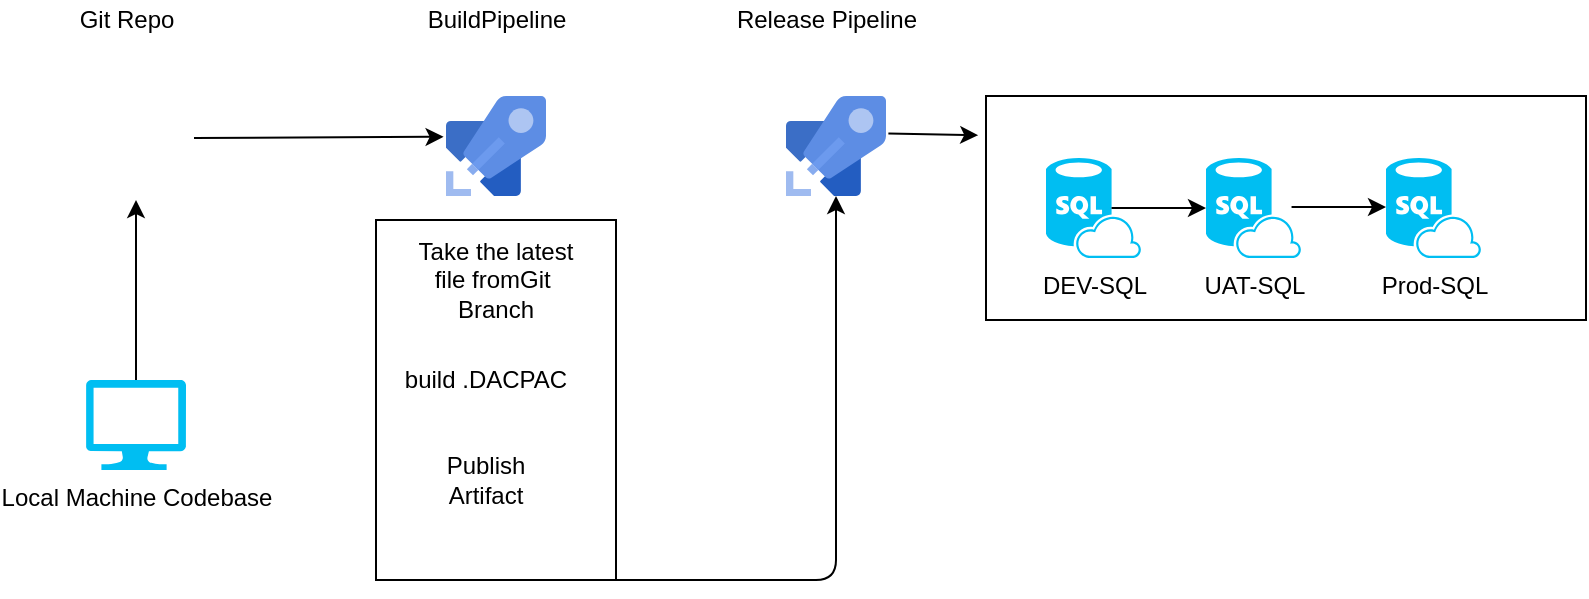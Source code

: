 <mxfile version="14.1.5" type="github">
  <diagram id="Rp6ueRdj8iFP_vZtpU46" name="Page-1">
    <mxGraphModel dx="1038" dy="491" grid="1" gridSize="10" guides="1" tooltips="1" connect="1" arrows="1" fold="1" page="1" pageScale="1" pageWidth="827" pageHeight="1169" math="0" shadow="0">
      <root>
        <mxCell id="0" />
        <mxCell id="1" parent="0" />
        <mxCell id="nJOXUhZg-ZHUmmu5_59A-1" value="Local Machine Codebase" style="verticalLabelPosition=bottom;html=1;verticalAlign=top;align=center;strokeColor=none;fillColor=#00BEF2;shape=mxgraph.azure.computer;pointerEvents=1;" vertex="1" parent="1">
          <mxGeometry x="80" y="280" width="50" height="45" as="geometry" />
        </mxCell>
        <mxCell id="nJOXUhZg-ZHUmmu5_59A-2" value="" style="shape=image;html=1;verticalAlign=top;verticalLabelPosition=bottom;labelBackgroundColor=#ffffff;imageAspect=0;aspect=fixed;image=https://cdn3.iconfinder.com/data/icons/social-media-2169/24/social_media_social_media_logo_git-128.png" vertex="1" parent="1">
          <mxGeometry x="76" y="130" width="58" height="58" as="geometry" />
        </mxCell>
        <mxCell id="nJOXUhZg-ZHUmmu5_59A-3" value="" style="endArrow=classic;html=1;exitX=0.5;exitY=0;exitDx=0;exitDy=0;exitPerimeter=0;" edge="1" parent="1" source="nJOXUhZg-ZHUmmu5_59A-1">
          <mxGeometry width="50" height="50" relative="1" as="geometry">
            <mxPoint x="100" y="250" as="sourcePoint" />
            <mxPoint x="105" y="190" as="targetPoint" />
          </mxGeometry>
        </mxCell>
        <mxCell id="nJOXUhZg-ZHUmmu5_59A-4" value="Git Repo" style="text;html=1;align=center;verticalAlign=middle;resizable=0;points=[];autosize=1;" vertex="1" parent="1">
          <mxGeometry x="70" y="90" width="60" height="20" as="geometry" />
        </mxCell>
        <mxCell id="nJOXUhZg-ZHUmmu5_59A-5" value="" style="aspect=fixed;html=1;points=[];align=center;image;fontSize=12;image=img/lib/mscae/Azure_Pipelines.svg;" vertex="1" parent="1">
          <mxGeometry x="260" y="138" width="50" height="50" as="geometry" />
        </mxCell>
        <mxCell id="nJOXUhZg-ZHUmmu5_59A-6" value="" style="endArrow=classic;html=1;exitX=1;exitY=0.5;exitDx=0;exitDy=0;entryX=-0.024;entryY=0.408;entryDx=0;entryDy=0;entryPerimeter=0;" edge="1" parent="1" source="nJOXUhZg-ZHUmmu5_59A-2" target="nJOXUhZg-ZHUmmu5_59A-5">
          <mxGeometry width="50" height="50" relative="1" as="geometry">
            <mxPoint x="160" y="180" as="sourcePoint" />
            <mxPoint x="210" y="130" as="targetPoint" />
          </mxGeometry>
        </mxCell>
        <mxCell id="nJOXUhZg-ZHUmmu5_59A-7" value="" style="rounded=0;whiteSpace=wrap;html=1;" vertex="1" parent="1">
          <mxGeometry x="225" y="200" width="120" height="180" as="geometry" />
        </mxCell>
        <mxCell id="nJOXUhZg-ZHUmmu5_59A-8" value="Take the latest file fromGit&amp;nbsp; Branch" style="text;html=1;strokeColor=none;fillColor=none;align=center;verticalAlign=middle;whiteSpace=wrap;rounded=0;" vertex="1" parent="1">
          <mxGeometry x="240" y="220" width="90" height="20" as="geometry" />
        </mxCell>
        <mxCell id="nJOXUhZg-ZHUmmu5_59A-10" value="build .DACPAC" style="text;html=1;strokeColor=none;fillColor=none;align=center;verticalAlign=middle;whiteSpace=wrap;rounded=0;" vertex="1" parent="1">
          <mxGeometry x="230" y="270" width="100" height="20" as="geometry" />
        </mxCell>
        <mxCell id="nJOXUhZg-ZHUmmu5_59A-12" value="Publish Artifact" style="text;html=1;strokeColor=none;fillColor=none;align=center;verticalAlign=middle;whiteSpace=wrap;rounded=0;" vertex="1" parent="1">
          <mxGeometry x="240" y="320" width="80" height="20" as="geometry" />
        </mxCell>
        <mxCell id="nJOXUhZg-ZHUmmu5_59A-13" value="" style="aspect=fixed;html=1;points=[];align=center;image;fontSize=12;image=img/lib/mscae/Azure_Pipelines.svg;" vertex="1" parent="1">
          <mxGeometry x="430" y="138" width="50" height="50" as="geometry" />
        </mxCell>
        <mxCell id="nJOXUhZg-ZHUmmu5_59A-14" value="Release Pipeline" style="text;html=1;align=center;verticalAlign=middle;resizable=0;points=[];autosize=1;" vertex="1" parent="1">
          <mxGeometry x="395" y="90" width="110" height="20" as="geometry" />
        </mxCell>
        <mxCell id="nJOXUhZg-ZHUmmu5_59A-15" value="BuildPipeline" style="text;html=1;align=center;verticalAlign=middle;resizable=0;points=[];autosize=1;" vertex="1" parent="1">
          <mxGeometry x="240" y="90" width="90" height="20" as="geometry" />
        </mxCell>
        <mxCell id="nJOXUhZg-ZHUmmu5_59A-16" value="" style="endArrow=classic;html=1;exitX=0.75;exitY=1;exitDx=0;exitDy=0;" edge="1" parent="1" source="nJOXUhZg-ZHUmmu5_59A-7" target="nJOXUhZg-ZHUmmu5_59A-13">
          <mxGeometry width="50" height="50" relative="1" as="geometry">
            <mxPoint x="455" y="390" as="sourcePoint" />
            <mxPoint x="445" y="230" as="targetPoint" />
            <Array as="points">
              <mxPoint x="455" y="380" />
            </Array>
          </mxGeometry>
        </mxCell>
        <mxCell id="nJOXUhZg-ZHUmmu5_59A-17" value="" style="rounded=0;whiteSpace=wrap;html=1;" vertex="1" parent="1">
          <mxGeometry x="530" y="138" width="300" height="112" as="geometry" />
        </mxCell>
        <mxCell id="nJOXUhZg-ZHUmmu5_59A-18" value="DEV-SQL" style="verticalLabelPosition=bottom;html=1;verticalAlign=top;align=center;strokeColor=none;fillColor=#00BEF2;shape=mxgraph.azure.sql_database_sql_azure;" vertex="1" parent="1">
          <mxGeometry x="560" y="169" width="47.5" height="50" as="geometry" />
        </mxCell>
        <mxCell id="nJOXUhZg-ZHUmmu5_59A-19" value="UAT-SQL" style="verticalLabelPosition=bottom;html=1;verticalAlign=top;align=center;strokeColor=none;fillColor=#00BEF2;shape=mxgraph.azure.sql_database_sql_azure;" vertex="1" parent="1">
          <mxGeometry x="640" y="169" width="47.5" height="50" as="geometry" />
        </mxCell>
        <mxCell id="nJOXUhZg-ZHUmmu5_59A-20" value="Prod-SQL" style="verticalLabelPosition=bottom;html=1;verticalAlign=top;align=center;strokeColor=none;fillColor=#00BEF2;shape=mxgraph.azure.sql_database_sql_azure;" vertex="1" parent="1">
          <mxGeometry x="730" y="169" width="47.5" height="50" as="geometry" />
        </mxCell>
        <mxCell id="nJOXUhZg-ZHUmmu5_59A-22" value="" style="endArrow=classic;html=1;entryX=-0.013;entryY=0.175;entryDx=0;entryDy=0;entryPerimeter=0;exitX=1.024;exitY=0.376;exitDx=0;exitDy=0;exitPerimeter=0;" edge="1" parent="1" source="nJOXUhZg-ZHUmmu5_59A-13" target="nJOXUhZg-ZHUmmu5_59A-17">
          <mxGeometry width="50" height="50" relative="1" as="geometry">
            <mxPoint x="470" y="238" as="sourcePoint" />
            <mxPoint x="520" y="188" as="targetPoint" />
          </mxGeometry>
        </mxCell>
        <mxCell id="nJOXUhZg-ZHUmmu5_59A-23" value="" style="endArrow=classic;html=1;exitX=0.69;exitY=0.5;exitDx=0;exitDy=0;exitPerimeter=0;entryX=0;entryY=0.5;entryDx=0;entryDy=0;entryPerimeter=0;" edge="1" parent="1" source="nJOXUhZg-ZHUmmu5_59A-18" target="nJOXUhZg-ZHUmmu5_59A-19">
          <mxGeometry width="50" height="50" relative="1" as="geometry">
            <mxPoint x="607.5" y="200" as="sourcePoint" />
            <mxPoint x="657.5" y="150" as="targetPoint" />
          </mxGeometry>
        </mxCell>
        <mxCell id="nJOXUhZg-ZHUmmu5_59A-24" value="" style="endArrow=classic;html=1;exitX=0.69;exitY=0.5;exitDx=0;exitDy=0;exitPerimeter=0;entryX=0;entryY=0.5;entryDx=0;entryDy=0;entryPerimeter=0;" edge="1" parent="1">
          <mxGeometry width="50" height="50" relative="1" as="geometry">
            <mxPoint x="682.775" y="193.5" as="sourcePoint" />
            <mxPoint x="730" y="193.5" as="targetPoint" />
          </mxGeometry>
        </mxCell>
      </root>
    </mxGraphModel>
  </diagram>
</mxfile>
